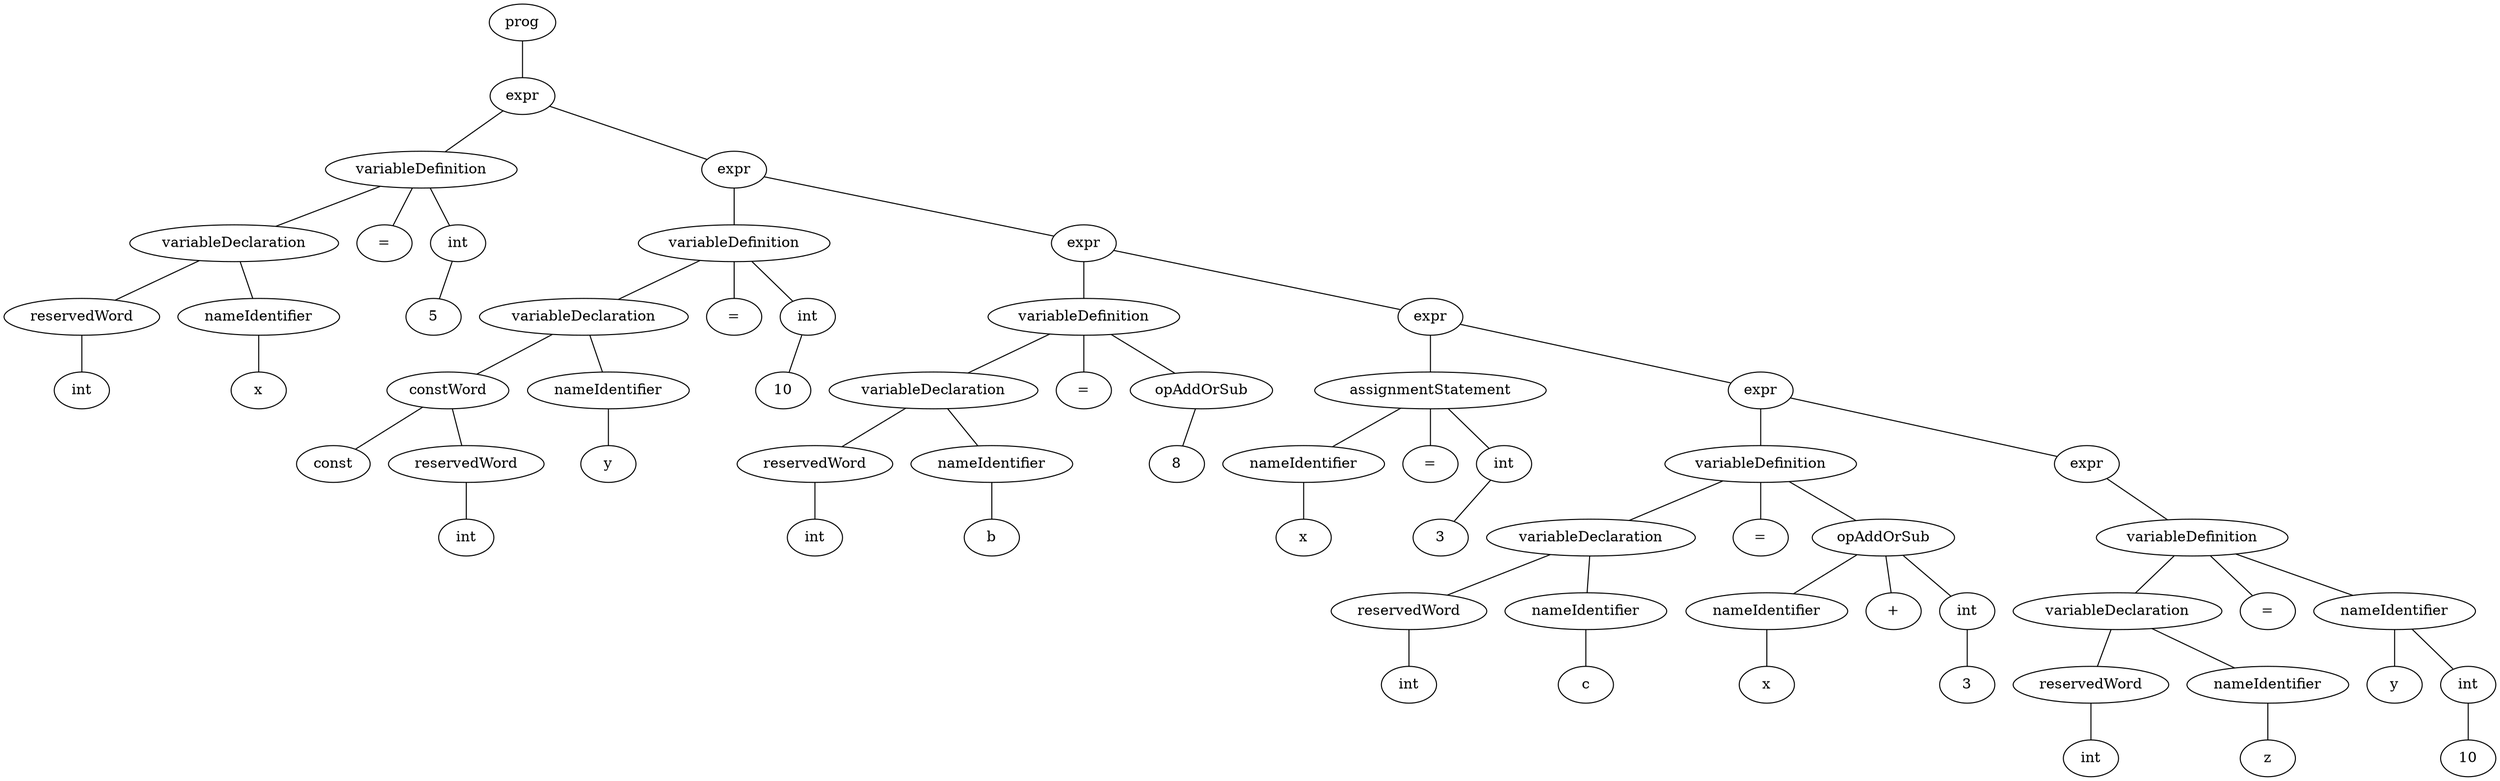 graph ast { 
<AST.AST object at 0x7f0c25b772b0>[label="prog"] 
<AST.AST object at 0x7f0c25b77be0>[label="expr"] 
<AST.AST object at 0x7f0c25bccdf0>[label="variableDefinition"] 
<AST.AST object at 0x7f0c25bccaf0>[label="variableDeclaration"] 
<AST.AST object at 0x7f0c25bcc370>[label="reservedWord"] 
<AST.AST object at 0x7f0c25bc9a60>[label="int"] 
<AST.AST object at 0x7f0c25bc9430>[label="nameIdentifier"] 
<AST.AST object at 0x7f0c25bdb460>[label="x"] 
<AST.AST object at 0x7f0c25bcc430>[label="="] 
<AST.AST object at 0x7f0c25bd2400>[label="int"] 
<AST.AST object at 0x7f0c25bd2070>[label="5"] 
<AST.AST object at 0x7f0c25b7cd60>[label="expr"] 
<AST.AST object at 0x7f0c25bddee0>[label="variableDefinition"] 
<AST.AST object at 0x7f0c25bdd430>[label="variableDeclaration"] 
<AST.AST object at 0x7f0c25bdd880>[label="constWord"] 
<AST.AST object at 0x7f0c25bddb20>[label="const"] 
<AST.AST object at 0x7f0c25bdda60>[label="reservedWord"] 
<AST.AST object at 0x7f0c25bddd60>[label="int"] 
<AST.AST object at 0x7f0c25bdda00>[label="nameIdentifier"] 
<AST.AST object at 0x7f0c25bc31c0>[label="y"] 
<AST.AST object at 0x7f0c25bdda30>[label="="] 
<AST.AST object at 0x7f0c25bc3f70>[label="int"] 
<AST.AST object at 0x7f0c25bc3940>[label="10"] 
<AST.AST object at 0x7f0c25bd28b0>[label="expr"] 
<AST.AST object at 0x7f0c25b75910>[label="variableDefinition"] 
<AST.AST object at 0x7f0c25b75bb0>[label="variableDeclaration"] 
<AST.AST object at 0x7f0c25bd3fd0>[label="reservedWord"] 
<AST.AST object at 0x7f0c25bd3fa0>[label="int"] 
<AST.AST object at 0x7f0c25bd3f70>[label="nameIdentifier"] 
<AST.AST object at 0x7f0c25bd31c0>[label="b"] 
<AST.AST object at 0x7f0c25b75430>[label="="] 
<AST.AST object at 0x7f0c25bd39d0>[label="opAddOrSub"] 
<AST.AST object at 0x7f0c25bdfa90>[label="8"] 
<AST.AST object at 0x7f0c25b75b80>[label="expr"] 
<AST.AST object at 0x7f0c25bc50a0>[label="assignmentStatement"] 
<AST.AST object at 0x7f0c25bc5970>[label="nameIdentifier"] 
<AST.AST object at 0x7f0c25bc58b0>[label="x"] 
<AST.AST object at 0x7f0c25bc5280>[label="="] 
<AST.AST object at 0x7f0c25be71c0>[label="int"] 
<AST.AST object at 0x7f0c25be7ac0>[label="3"] 
<AST.AST object at 0x7f0c25bc5910>[label="expr"] 
<AST.AST object at 0x7f0c25be6d30>[label="variableDefinition"] 
<AST.AST object at 0x7f0c25be6ee0>[label="variableDeclaration"] 
<AST.AST object at 0x7f0c25bd8a90>[label="reservedWord"] 
<AST.AST object at 0x7f0c25bd86d0>[label="int"] 
<AST.AST object at 0x7f0c25bd8370>[label="nameIdentifier"] 
<AST.AST object at 0x7f0c25bd8a30>[label="c"] 
<AST.AST object at 0x7f0c25bd81c0>[label="="] 
<AST.AST object at 0x7f0c25bd8460>[label="opAddOrSub"] 
<AST.AST object at 0x7f0c25bd7430>[label="nameIdentifier"] 
<AST.AST object at 0x7f0c25bd76a0>[label="x"] 
<AST.AST object at 0x7f0c25bd8640>[label="+"] 
<AST.AST object at 0x7f0c25bd7b50>[label="int"] 
<AST.AST object at 0x7f0c25bd7640>[label="3"] 
<AST.AST object at 0x7f0c25be6f10>[label="expr"] 
<AST.AST object at 0x7f0c25bc76d0>[label="variableDefinition"] 
<AST.AST object at 0x7f0c25bc71c0>[label="variableDeclaration"] 
<AST.AST object at 0x7f0c25bc7520>[label="reservedWord"] 
<AST.AST object at 0x7f0c25bc75b0>[label="int"] 
<AST.AST object at 0x7f0c25bc7ee0>[label="nameIdentifier"] 
<AST.AST object at 0x7f0c25bc7bb0>[label="z"] 
<AST.AST object at 0x7f0c25bc7a30>[label="="] 
<AST.AST object at 0x7f0c25bc10d0>[label="nameIdentifier"] 
<AST.AST object at 0x7f0c25bc1c70>[label="y"] 
<AST.AST object at 0x7f0c25bd8880>[label="int"] 
<AST.AST object at 0x7f0c25c1c0d0>[label="10"] 
<AST.AST object at 0x7f0c25b772b0> -- <AST.AST object at 0x7f0c25b77be0>
<AST.AST object at 0x7f0c25b77be0> -- <AST.AST object at 0x7f0c25bccdf0>
<AST.AST object at 0x7f0c25bccdf0> -- <AST.AST object at 0x7f0c25bccaf0>
<AST.AST object at 0x7f0c25bccaf0> -- <AST.AST object at 0x7f0c25bcc370>
<AST.AST object at 0x7f0c25bcc370> -- <AST.AST object at 0x7f0c25bc9a60>
<AST.AST object at 0x7f0c25bccaf0> -- <AST.AST object at 0x7f0c25bc9430>
<AST.AST object at 0x7f0c25bc9430> -- <AST.AST object at 0x7f0c25bdb460>
<AST.AST object at 0x7f0c25bccdf0> -- <AST.AST object at 0x7f0c25bcc430>
<AST.AST object at 0x7f0c25bccdf0> -- <AST.AST object at 0x7f0c25bd2400>
<AST.AST object at 0x7f0c25bd2400> -- <AST.AST object at 0x7f0c25bd2070>
<AST.AST object at 0x7f0c25b77be0> -- <AST.AST object at 0x7f0c25b7cd60>
<AST.AST object at 0x7f0c25b7cd60> -- <AST.AST object at 0x7f0c25bddee0>
<AST.AST object at 0x7f0c25bddee0> -- <AST.AST object at 0x7f0c25bdd430>
<AST.AST object at 0x7f0c25bdd430> -- <AST.AST object at 0x7f0c25bdd880>
<AST.AST object at 0x7f0c25bdd880> -- <AST.AST object at 0x7f0c25bddb20>
<AST.AST object at 0x7f0c25bdd880> -- <AST.AST object at 0x7f0c25bdda60>
<AST.AST object at 0x7f0c25bdda60> -- <AST.AST object at 0x7f0c25bddd60>
<AST.AST object at 0x7f0c25bdd430> -- <AST.AST object at 0x7f0c25bdda00>
<AST.AST object at 0x7f0c25bdda00> -- <AST.AST object at 0x7f0c25bc31c0>
<AST.AST object at 0x7f0c25bddee0> -- <AST.AST object at 0x7f0c25bdda30>
<AST.AST object at 0x7f0c25bddee0> -- <AST.AST object at 0x7f0c25bc3f70>
<AST.AST object at 0x7f0c25bc3f70> -- <AST.AST object at 0x7f0c25bc3940>
<AST.AST object at 0x7f0c25b7cd60> -- <AST.AST object at 0x7f0c25bd28b0>
<AST.AST object at 0x7f0c25bd28b0> -- <AST.AST object at 0x7f0c25b75910>
<AST.AST object at 0x7f0c25b75910> -- <AST.AST object at 0x7f0c25b75bb0>
<AST.AST object at 0x7f0c25b75bb0> -- <AST.AST object at 0x7f0c25bd3fd0>
<AST.AST object at 0x7f0c25bd3fd0> -- <AST.AST object at 0x7f0c25bd3fa0>
<AST.AST object at 0x7f0c25b75bb0> -- <AST.AST object at 0x7f0c25bd3f70>
<AST.AST object at 0x7f0c25bd3f70> -- <AST.AST object at 0x7f0c25bd31c0>
<AST.AST object at 0x7f0c25b75910> -- <AST.AST object at 0x7f0c25b75430>
<AST.AST object at 0x7f0c25b75910> -- <AST.AST object at 0x7f0c25bd39d0>
<AST.AST object at 0x7f0c25bd39d0> -- <AST.AST object at 0x7f0c25bdfa90>
<AST.AST object at 0x7f0c25bd28b0> -- <AST.AST object at 0x7f0c25b75b80>
<AST.AST object at 0x7f0c25b75b80> -- <AST.AST object at 0x7f0c25bc50a0>
<AST.AST object at 0x7f0c25bc50a0> -- <AST.AST object at 0x7f0c25bc5970>
<AST.AST object at 0x7f0c25bc5970> -- <AST.AST object at 0x7f0c25bc58b0>
<AST.AST object at 0x7f0c25bc50a0> -- <AST.AST object at 0x7f0c25bc5280>
<AST.AST object at 0x7f0c25bc50a0> -- <AST.AST object at 0x7f0c25be71c0>
<AST.AST object at 0x7f0c25be71c0> -- <AST.AST object at 0x7f0c25be7ac0>
<AST.AST object at 0x7f0c25b75b80> -- <AST.AST object at 0x7f0c25bc5910>
<AST.AST object at 0x7f0c25bc5910> -- <AST.AST object at 0x7f0c25be6d30>
<AST.AST object at 0x7f0c25be6d30> -- <AST.AST object at 0x7f0c25be6ee0>
<AST.AST object at 0x7f0c25be6ee0> -- <AST.AST object at 0x7f0c25bd8a90>
<AST.AST object at 0x7f0c25bd8a90> -- <AST.AST object at 0x7f0c25bd86d0>
<AST.AST object at 0x7f0c25be6ee0> -- <AST.AST object at 0x7f0c25bd8370>
<AST.AST object at 0x7f0c25bd8370> -- <AST.AST object at 0x7f0c25bd8a30>
<AST.AST object at 0x7f0c25be6d30> -- <AST.AST object at 0x7f0c25bd81c0>
<AST.AST object at 0x7f0c25be6d30> -- <AST.AST object at 0x7f0c25bd8460>
<AST.AST object at 0x7f0c25bd8460> -- <AST.AST object at 0x7f0c25bd7430>
<AST.AST object at 0x7f0c25bd7430> -- <AST.AST object at 0x7f0c25bd76a0>
<AST.AST object at 0x7f0c25bd8460> -- <AST.AST object at 0x7f0c25bd8640>
<AST.AST object at 0x7f0c25bd8460> -- <AST.AST object at 0x7f0c25bd7b50>
<AST.AST object at 0x7f0c25bd7b50> -- <AST.AST object at 0x7f0c25bd7640>
<AST.AST object at 0x7f0c25bc5910> -- <AST.AST object at 0x7f0c25be6f10>
<AST.AST object at 0x7f0c25be6f10> -- <AST.AST object at 0x7f0c25bc76d0>
<AST.AST object at 0x7f0c25bc76d0> -- <AST.AST object at 0x7f0c25bc71c0>
<AST.AST object at 0x7f0c25bc71c0> -- <AST.AST object at 0x7f0c25bc7520>
<AST.AST object at 0x7f0c25bc7520> -- <AST.AST object at 0x7f0c25bc75b0>
<AST.AST object at 0x7f0c25bc71c0> -- <AST.AST object at 0x7f0c25bc7ee0>
<AST.AST object at 0x7f0c25bc7ee0> -- <AST.AST object at 0x7f0c25bc7bb0>
<AST.AST object at 0x7f0c25bc76d0> -- <AST.AST object at 0x7f0c25bc7a30>
<AST.AST object at 0x7f0c25bc76d0> -- <AST.AST object at 0x7f0c25bc10d0>
<AST.AST object at 0x7f0c25bc10d0> -- <AST.AST object at 0x7f0c25bc1c70>
<AST.AST object at 0x7f0c25bc10d0> -- <AST.AST object at 0x7f0c25bd8880>
<AST.AST object at 0x7f0c25bd8880> -- <AST.AST object at 0x7f0c25c1c0d0>
}